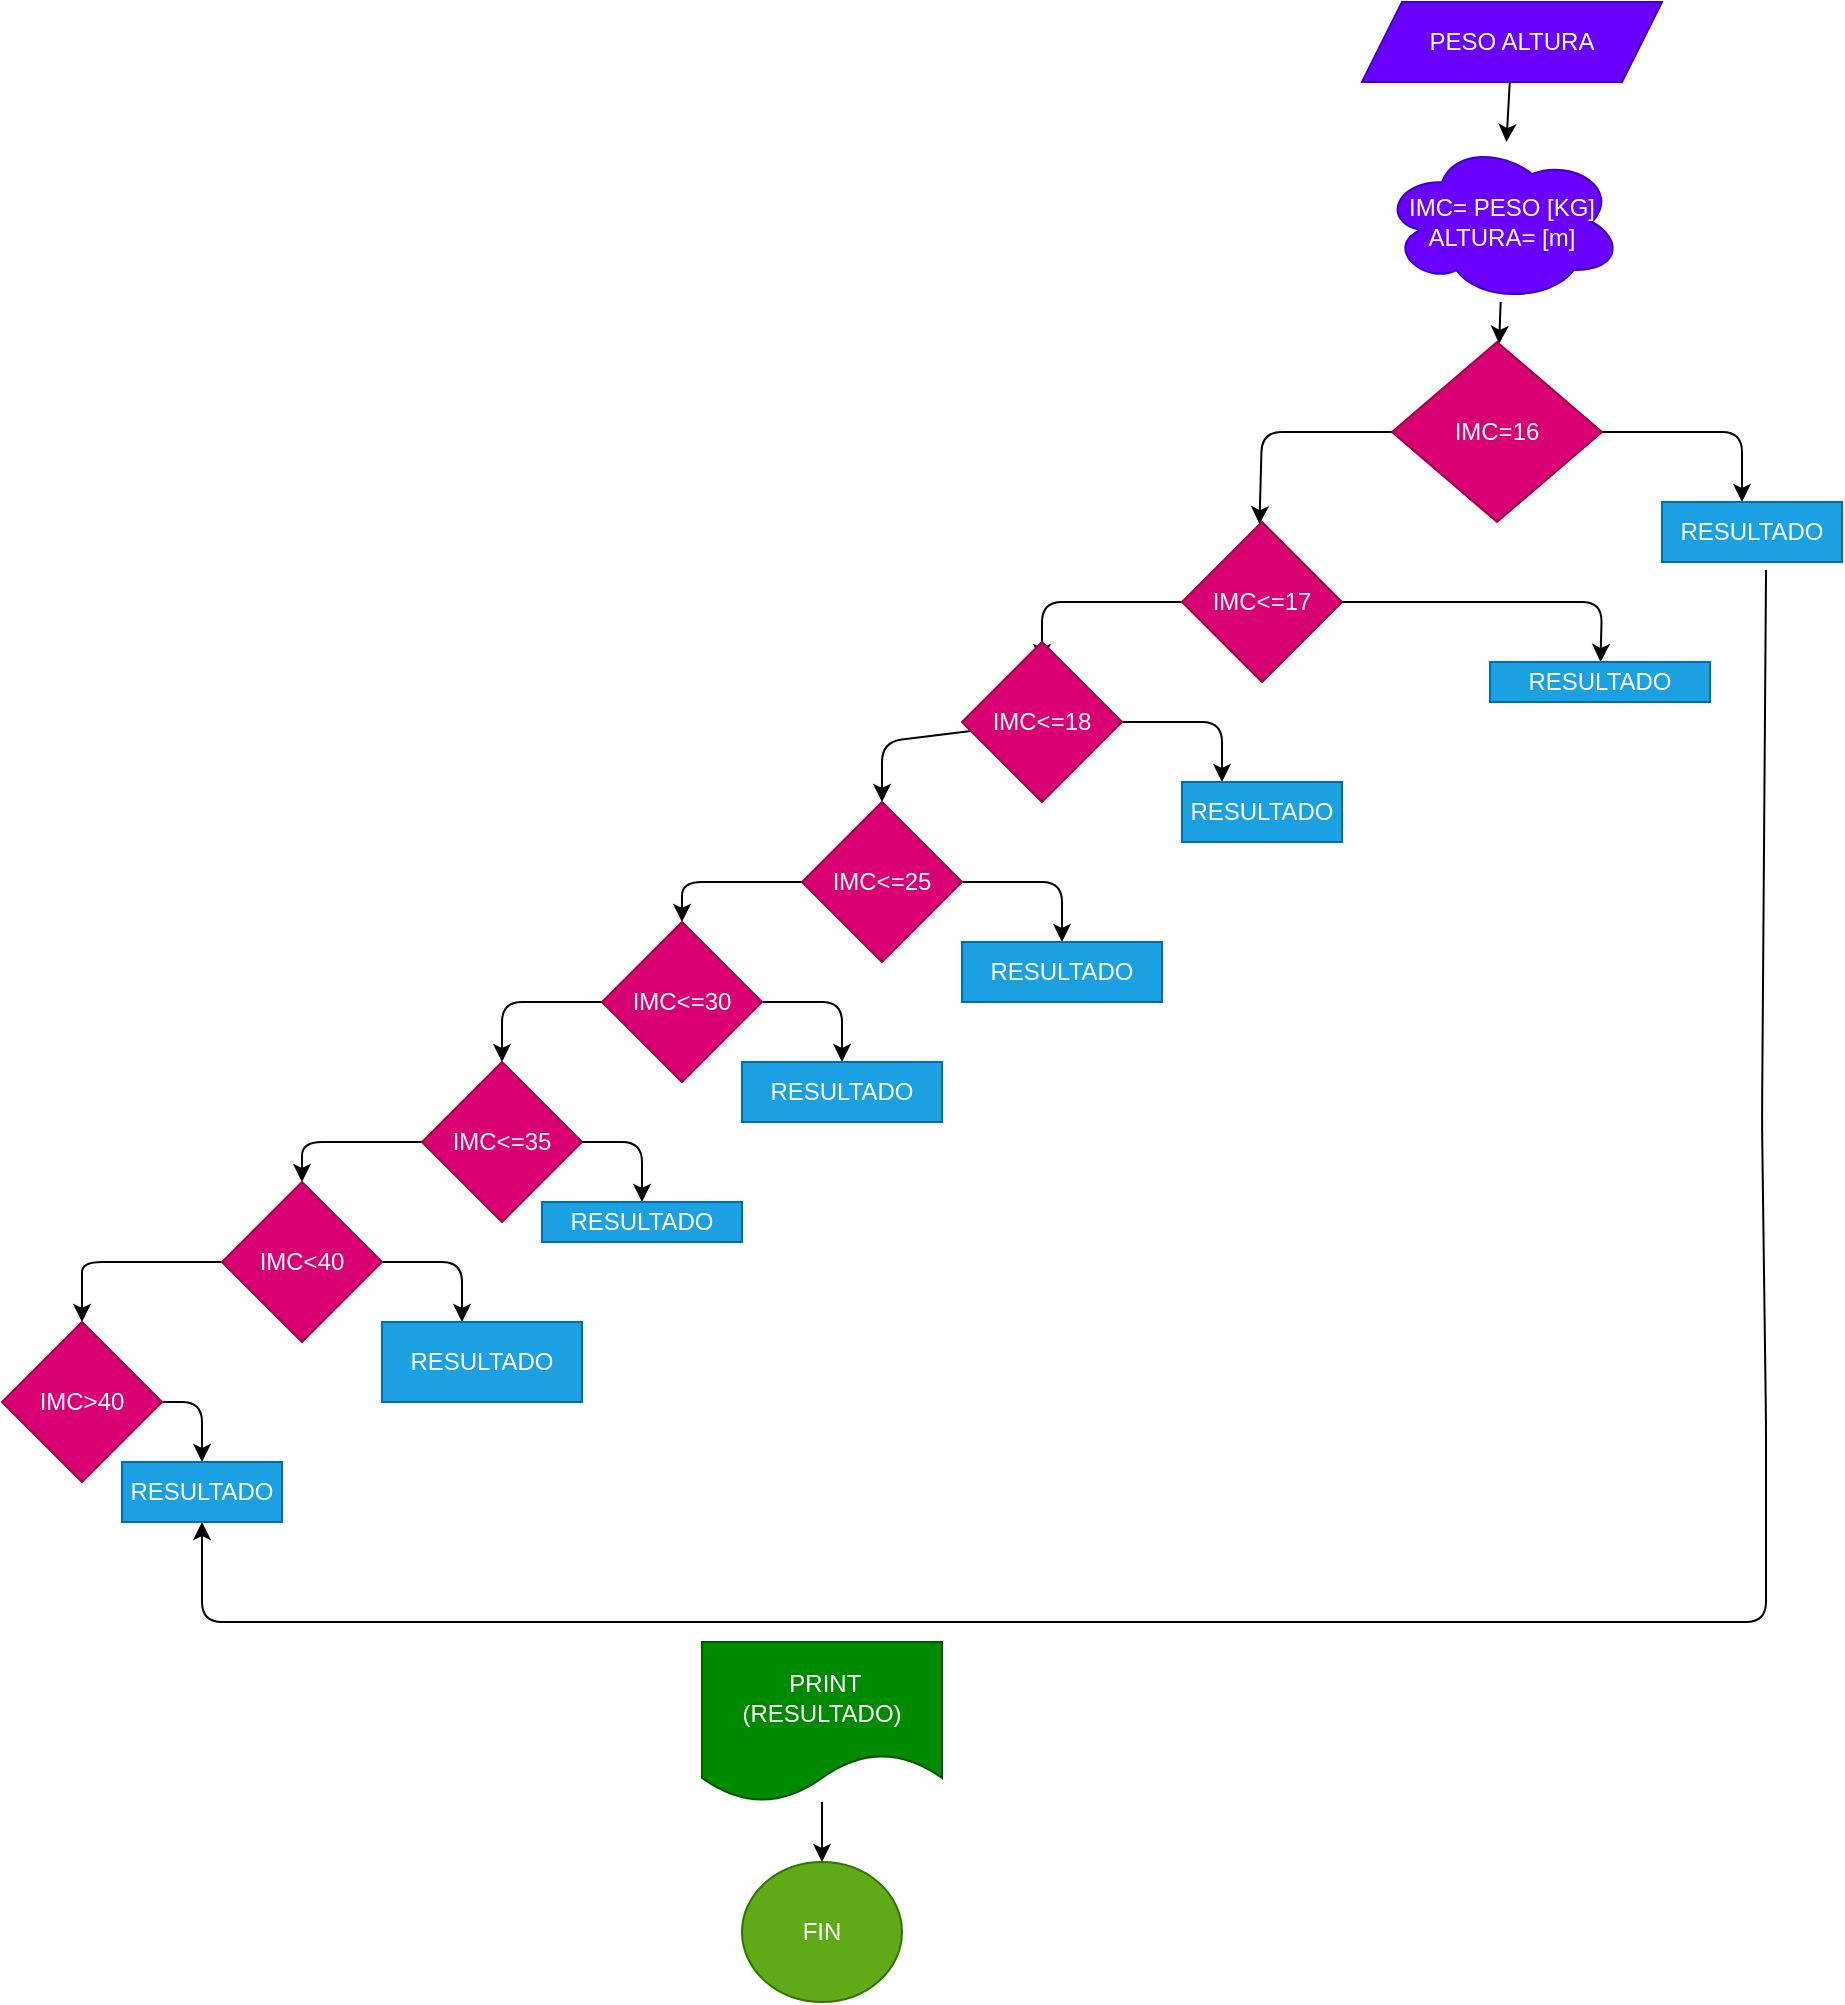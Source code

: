 <mxfile>
    <diagram id="Yz12XMT8Mbwvx1rIMmMf" name="Page-1">
        <mxGraphModel dx="1463" dy="411" grid="1" gridSize="10" guides="1" tooltips="1" connect="1" arrows="1" fold="1" page="1" pageScale="1" pageWidth="827" pageHeight="1169" math="0" shadow="0">
            <root>
                <mxCell id="0"/>
                <mxCell id="1" parent="0"/>
                <mxCell id="4" value="" style="edgeStyle=none;html=1;" edge="1" parent="1" source="2" target="3">
                    <mxGeometry relative="1" as="geometry"/>
                </mxCell>
                <mxCell id="2" value="PESO ALTURA" style="shape=parallelogram;perimeter=parallelogramPerimeter;whiteSpace=wrap;html=1;fixedSize=1;fillColor=#6a00ff;fontColor=#ffffff;strokeColor=#3700CC;" vertex="1" parent="1">
                    <mxGeometry x="240" y="30" width="150" height="40" as="geometry"/>
                </mxCell>
                <mxCell id="6" value="" style="edgeStyle=none;html=1;" edge="1" parent="1" source="3" target="5">
                    <mxGeometry relative="1" as="geometry"/>
                </mxCell>
                <mxCell id="3" value="IMC= PESO [KG]&lt;br&gt;ALTURA= [m]" style="ellipse;shape=cloud;whiteSpace=wrap;html=1;fillColor=#6a00ff;fontColor=#ffffff;strokeColor=#3700CC;" vertex="1" parent="1">
                    <mxGeometry x="250" y="100" width="120" height="80" as="geometry"/>
                </mxCell>
                <mxCell id="8" value="" style="edgeStyle=none;html=1;" edge="1" parent="1" source="5">
                    <mxGeometry relative="1" as="geometry">
                        <mxPoint x="188.721" y="291.047" as="targetPoint"/>
                        <Array as="points">
                            <mxPoint x="190" y="245"/>
                        </Array>
                    </mxGeometry>
                </mxCell>
                <mxCell id="49" value="" style="edgeStyle=none;html=1;" edge="1" parent="1" source="5">
                    <mxGeometry relative="1" as="geometry">
                        <mxPoint x="430" y="280" as="targetPoint"/>
                        <Array as="points">
                            <mxPoint x="430" y="245"/>
                        </Array>
                    </mxGeometry>
                </mxCell>
                <mxCell id="5" value="IMC=16" style="rhombus;whiteSpace=wrap;html=1;fillColor=#d80073;fontColor=#ffffff;strokeColor=#A50040;" vertex="1" parent="1">
                    <mxGeometry x="255" y="200" width="105" height="90" as="geometry"/>
                </mxCell>
                <mxCell id="11" value="" style="edgeStyle=none;html=1;" edge="1" parent="1">
                    <mxGeometry relative="1" as="geometry">
                        <mxPoint x="150" y="330" as="sourcePoint"/>
                        <mxPoint x="80" y="360" as="targetPoint"/>
                        <Array as="points">
                            <mxPoint x="80" y="330"/>
                        </Array>
                    </mxGeometry>
                </mxCell>
                <mxCell id="21" value="" style="edgeStyle=none;html=1;" edge="1" parent="1" target="20">
                    <mxGeometry relative="1" as="geometry">
                        <mxPoint x="44.444" y="394.444" as="sourcePoint"/>
                        <Array as="points">
                            <mxPoint y="400"/>
                        </Array>
                    </mxGeometry>
                </mxCell>
                <mxCell id="26" value="" style="edgeStyle=none;html=1;" edge="1" parent="1" source="20" target="25">
                    <mxGeometry relative="1" as="geometry">
                        <Array as="points">
                            <mxPoint x="-100" y="470"/>
                        </Array>
                    </mxGeometry>
                </mxCell>
                <mxCell id="59" value="" style="edgeStyle=none;html=1;" edge="1" parent="1" source="20" target="60">
                    <mxGeometry relative="1" as="geometry">
                        <mxPoint x="90" y="490" as="targetPoint"/>
                        <Array as="points">
                            <mxPoint x="90" y="470"/>
                        </Array>
                    </mxGeometry>
                </mxCell>
                <mxCell id="20" value="IMC&amp;lt;=25" style="rhombus;whiteSpace=wrap;html=1;fillColor=#d80073;fontColor=#ffffff;strokeColor=#A50040;" vertex="1" parent="1">
                    <mxGeometry x="-40" y="430" width="80" height="80" as="geometry"/>
                </mxCell>
                <mxCell id="28" value="" style="edgeStyle=none;html=1;" edge="1" parent="1" source="25" target="27">
                    <mxGeometry relative="1" as="geometry">
                        <Array as="points">
                            <mxPoint x="-190" y="530"/>
                        </Array>
                    </mxGeometry>
                </mxCell>
                <mxCell id="61" value="" style="edgeStyle=none;html=1;" edge="1" parent="1" source="25">
                    <mxGeometry relative="1" as="geometry">
                        <mxPoint x="-20" y="560" as="targetPoint"/>
                        <Array as="points">
                            <mxPoint x="-20" y="530"/>
                        </Array>
                    </mxGeometry>
                </mxCell>
                <mxCell id="25" value="IMC&amp;lt;=30" style="rhombus;whiteSpace=wrap;html=1;fillColor=#d80073;fontColor=#ffffff;strokeColor=#A50040;" vertex="1" parent="1">
                    <mxGeometry x="-140" y="490" width="80" height="80" as="geometry"/>
                </mxCell>
                <mxCell id="30" value="" style="edgeStyle=none;html=1;" edge="1" parent="1" source="27" target="29">
                    <mxGeometry relative="1" as="geometry">
                        <Array as="points">
                            <mxPoint x="-290" y="600"/>
                        </Array>
                    </mxGeometry>
                </mxCell>
                <mxCell id="65" value="" style="edgeStyle=none;html=1;" edge="1" parent="1" source="27" target="66">
                    <mxGeometry relative="1" as="geometry">
                        <mxPoint x="-120" y="630" as="targetPoint"/>
                        <Array as="points">
                            <mxPoint x="-120" y="600"/>
                        </Array>
                    </mxGeometry>
                </mxCell>
                <mxCell id="27" value="IMC&amp;lt;=35" style="rhombus;whiteSpace=wrap;html=1;fillColor=#d80073;fontColor=#ffffff;strokeColor=#A50040;" vertex="1" parent="1">
                    <mxGeometry x="-230" y="560" width="80" height="80" as="geometry"/>
                </mxCell>
                <mxCell id="32" value="" style="edgeStyle=none;html=1;entryX=0.5;entryY=0;entryDx=0;entryDy=0;" edge="1" parent="1" source="29" target="31">
                    <mxGeometry relative="1" as="geometry">
                        <Array as="points">
                            <mxPoint x="-400" y="660"/>
                            <mxPoint x="-400" y="670"/>
                        </Array>
                    </mxGeometry>
                </mxCell>
                <mxCell id="68" value="" style="edgeStyle=none;html=1;" edge="1" parent="1" source="29">
                    <mxGeometry relative="1" as="geometry">
                        <mxPoint x="-210" y="690" as="targetPoint"/>
                        <Array as="points">
                            <mxPoint x="-210" y="660"/>
                        </Array>
                    </mxGeometry>
                </mxCell>
                <mxCell id="29" value="IMC&amp;lt;40" style="rhombus;whiteSpace=wrap;html=1;fillColor=#d80073;fontColor=#ffffff;strokeColor=#A50040;" vertex="1" parent="1">
                    <mxGeometry x="-330" y="620" width="80" height="80" as="geometry"/>
                </mxCell>
                <mxCell id="70" value="" style="edgeStyle=none;html=1;" edge="1" parent="1" source="31">
                    <mxGeometry relative="1" as="geometry">
                        <mxPoint x="-340" y="760" as="targetPoint"/>
                        <Array as="points">
                            <mxPoint x="-340" y="730"/>
                        </Array>
                    </mxGeometry>
                </mxCell>
                <mxCell id="31" value="IMC&amp;gt;40" style="rhombus;whiteSpace=wrap;html=1;fillColor=#d80073;fontColor=#ffffff;strokeColor=#A50040;" vertex="1" parent="1">
                    <mxGeometry x="-440" y="690" width="80" height="80" as="geometry"/>
                </mxCell>
                <mxCell id="52" value="" style="edgeStyle=none;html=1;" edge="1" parent="1" source="34" target="50">
                    <mxGeometry relative="1" as="geometry">
                        <Array as="points">
                            <mxPoint x="360" y="330"/>
                        </Array>
                    </mxGeometry>
                </mxCell>
                <mxCell id="34" value="IMC&amp;lt;=17" style="rhombus;whiteSpace=wrap;html=1;fillColor=#d80073;fontColor=#ffffff;strokeColor=#A50040;" vertex="1" parent="1">
                    <mxGeometry x="150" y="290" width="80" height="80" as="geometry"/>
                </mxCell>
                <mxCell id="54" value="" style="edgeStyle=none;html=1;entryX=0.25;entryY=0;entryDx=0;entryDy=0;" edge="1" parent="1" source="35" target="55">
                    <mxGeometry relative="1" as="geometry">
                        <Array as="points">
                            <mxPoint x="170" y="390"/>
                        </Array>
                    </mxGeometry>
                </mxCell>
                <mxCell id="35" value="IMC&amp;lt;=18" style="rhombus;whiteSpace=wrap;html=1;fillColor=#d80073;fontColor=#ffffff;strokeColor=#A50040;" vertex="1" parent="1">
                    <mxGeometry x="40" y="350" width="80" height="80" as="geometry"/>
                </mxCell>
                <mxCell id="46" value="RESULTADO" style="rounded=0;whiteSpace=wrap;html=1;fillColor=#1ba1e2;fontColor=#ffffff;strokeColor=#006EAF;" vertex="1" parent="1">
                    <mxGeometry x="390" y="280" width="90" height="30" as="geometry"/>
                </mxCell>
                <mxCell id="73" value="" style="edgeStyle=none;html=1;exitX=0.578;exitY=1.133;exitDx=0;exitDy=0;exitPerimeter=0;entryX=0.5;entryY=1;entryDx=0;entryDy=0;" edge="1" parent="1" source="46" target="71">
                    <mxGeometry relative="1" as="geometry">
                        <mxPoint x="-370" y="802" as="targetPoint"/>
                        <Array as="points">
                            <mxPoint x="440" y="590"/>
                            <mxPoint x="442" y="740"/>
                            <mxPoint x="442" y="800"/>
                            <mxPoint x="442" y="840"/>
                            <mxPoint x="190" y="840"/>
                            <mxPoint x="10" y="840"/>
                            <mxPoint x="-340" y="840"/>
                        </Array>
                    </mxGeometry>
                </mxCell>
                <mxCell id="50" value="RESULTADO" style="rounded=0;whiteSpace=wrap;html=1;fillColor=#1ba1e2;fontColor=#ffffff;strokeColor=#006EAF;" vertex="1" parent="1">
                    <mxGeometry x="304" y="360" width="110" height="20" as="geometry"/>
                </mxCell>
                <mxCell id="55" value="RESULTADO" style="rounded=0;whiteSpace=wrap;html=1;fillColor=#1ba1e2;fontColor=#ffffff;strokeColor=#006EAF;" vertex="1" parent="1">
                    <mxGeometry x="150" y="420" width="80" height="30" as="geometry"/>
                </mxCell>
                <mxCell id="60" value="RESULTADO" style="rounded=0;whiteSpace=wrap;html=1;fillColor=#1ba1e2;fontColor=#ffffff;strokeColor=#006EAF;" vertex="1" parent="1">
                    <mxGeometry x="40" y="500" width="100" height="30" as="geometry"/>
                </mxCell>
                <mxCell id="63" value="RESULTADO" style="rounded=0;whiteSpace=wrap;html=1;fillColor=#1ba1e2;fontColor=#ffffff;strokeColor=#006EAF;" vertex="1" parent="1">
                    <mxGeometry x="-70" y="560" width="100" height="30" as="geometry"/>
                </mxCell>
                <mxCell id="66" value="RESULTADO" style="rounded=0;whiteSpace=wrap;html=1;fillColor=#1ba1e2;fontColor=#ffffff;strokeColor=#006EAF;" vertex="1" parent="1">
                    <mxGeometry x="-170" y="630" width="100" height="20" as="geometry"/>
                </mxCell>
                <mxCell id="69" value="RESULTADO" style="rounded=0;whiteSpace=wrap;html=1;fillColor=#1ba1e2;fontColor=#ffffff;strokeColor=#006EAF;" vertex="1" parent="1">
                    <mxGeometry x="-250" y="690" width="100" height="40" as="geometry"/>
                </mxCell>
                <mxCell id="71" value="RESULTADO" style="rounded=0;whiteSpace=wrap;html=1;fillColor=#1ba1e2;fontColor=#ffffff;strokeColor=#006EAF;" vertex="1" parent="1">
                    <mxGeometry x="-380" y="760" width="80" height="30" as="geometry"/>
                </mxCell>
                <mxCell id="77" value="" style="edgeStyle=none;html=1;" edge="1" parent="1" source="74" target="76">
                    <mxGeometry relative="1" as="geometry"/>
                </mxCell>
                <mxCell id="74" value="&amp;nbsp;PRINT&lt;br&gt;(RESULTADO)" style="shape=document;whiteSpace=wrap;html=1;boundedLbl=1;fillColor=#008a00;fontColor=#ffffff;strokeColor=#005700;" vertex="1" parent="1">
                    <mxGeometry x="-90" y="850" width="120" height="80" as="geometry"/>
                </mxCell>
                <mxCell id="76" value="FIN" style="ellipse;whiteSpace=wrap;html=1;fillColor=#60a917;fontColor=#ffffff;strokeColor=#2D7600;" vertex="1" parent="1">
                    <mxGeometry x="-70" y="960" width="80" height="70" as="geometry"/>
                </mxCell>
            </root>
        </mxGraphModel>
    </diagram>
</mxfile>